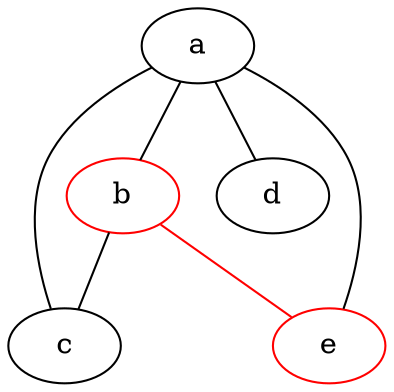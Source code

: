 strict graph "" {
	a	 [style=vertex];
	b	 [color=red,
		style="selected vertex"];
	a -- b	 [color=black,
		style="edge"];
	c	 [style=vertex];
	a -- c	 [color=black,
		style="edge"];
	d	 [style=vertex];
	a -- d	 [color=black,
		style="edge"];
	e	 [color=red,
		style="selected vertex"];
	a -- e	 [color=black,
		style="edge"];
	b -- c	 [color=black,
		style="edge"];
	b -- e	 [color=red,
		style="edge"];
}
